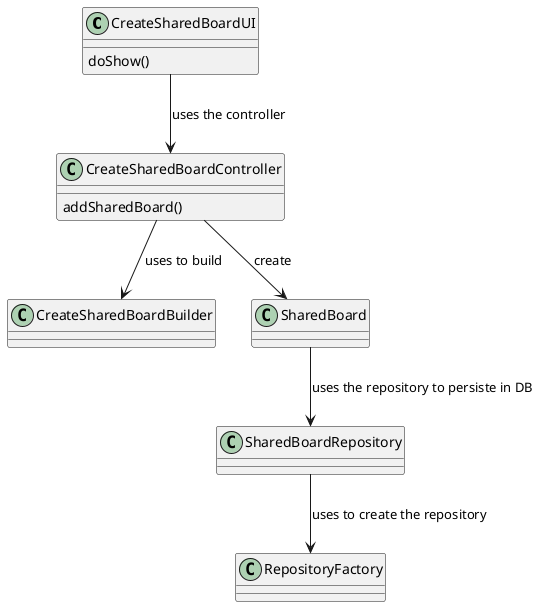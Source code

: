  @startuml

class CreateSharedBoardUI  {
}

class CreateSharedBoardController {
}

class CreateSharedBoardBuilder {
}

class SharedBoardRepository {
}

class SharedBoard {
}

class RepositoryFactory {
}

CreateSharedBoardUI : doShow()
CreateSharedBoardUI -down-> CreateSharedBoardController: uses the controller

CreateSharedBoardController : addSharedBoard()
CreateSharedBoardController --> CreateSharedBoardBuilder : uses to build
CreateSharedBoardController --> SharedBoard: create

SharedBoard --> SharedBoardRepository: uses the repository to persiste in DB

SharedBoardRepository --> RepositoryFactory : uses to create the repository
@enduml